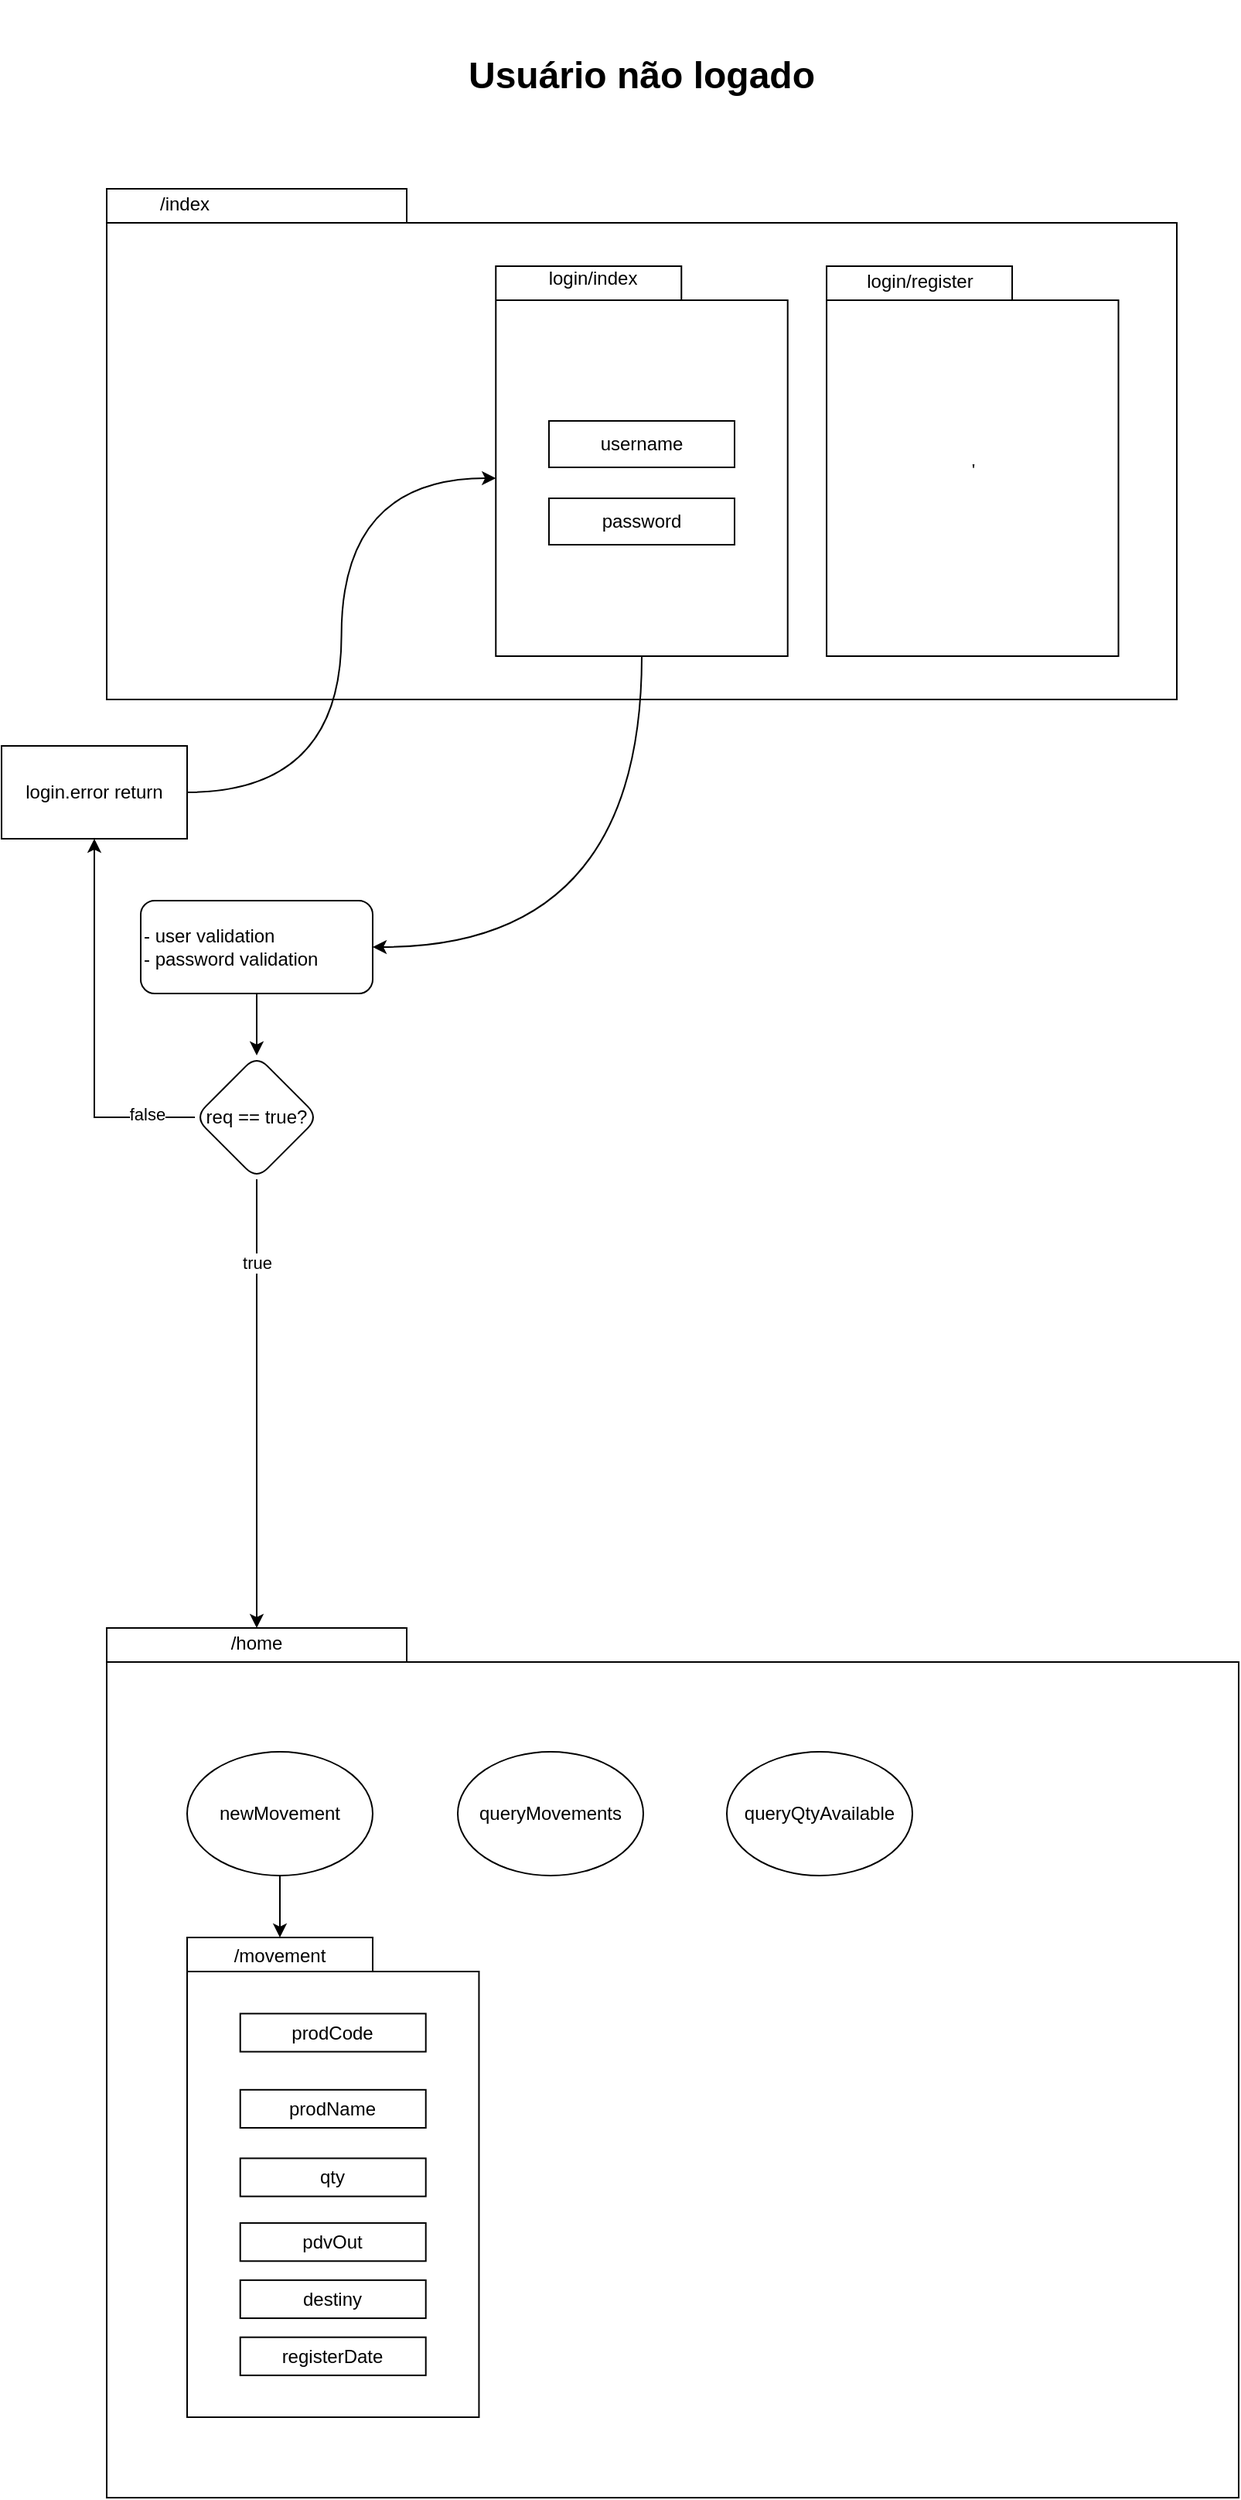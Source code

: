 <mxfile version="24.2.3" type="github">
  <diagram id="Cdq9gh6w16xjQNnT8B2B" name="Página-1">
    <mxGraphModel dx="2049" dy="1054" grid="1" gridSize="10" guides="1" tooltips="1" connect="1" arrows="1" fold="1" page="1" pageScale="1" pageWidth="827" pageHeight="1169" math="0" shadow="0">
      <root>
        <mxCell id="0" />
        <mxCell id="1" parent="0" />
        <mxCell id="K-QqXcRYmntDYhfENasQ-1" value="&lt;h3&gt;&lt;b&gt;&lt;font style=&quot;font-size: 24px;&quot;&gt;Usuário não logado&lt;/font&gt;&lt;/b&gt;&lt;/h3&gt;" style="text;html=1;align=center;verticalAlign=middle;whiteSpace=wrap;rounded=0;fontSize=25;" parent="1" vertex="1">
          <mxGeometry x="234" y="30" width="360" height="50" as="geometry" />
        </mxCell>
        <mxCell id="K-QqXcRYmntDYhfENasQ-58" value="" style="shape=folder;fontStyle=1;spacingTop=10;tabWidth=194;tabHeight=22;tabPosition=left;html=1;rounded=0;shadow=0;comic=0;labelBackgroundColor=none;strokeWidth=1;fillColor=none;fontFamily=Verdana;fontSize=10;align=center;direction=east;" parent="1" vertex="1">
          <mxGeometry x="68" y="1060" width="732" height="562" as="geometry" />
        </mxCell>
        <mxCell id="K-QqXcRYmntDYhfENasQ-71" value="" style="group" parent="1" vertex="1" connectable="0">
          <mxGeometry x="68" y="130" width="692" height="330" as="geometry" />
        </mxCell>
        <mxCell id="K-QqXcRYmntDYhfENasQ-69" value="" style="shape=folder;fontStyle=1;spacingTop=10;tabWidth=194;tabHeight=22;tabPosition=left;html=1;rounded=0;shadow=0;comic=0;labelBackgroundColor=none;strokeWidth=1;fillColor=none;fontFamily=Verdana;fontSize=10;align=center;" parent="K-QqXcRYmntDYhfENasQ-71" vertex="1">
          <mxGeometry width="692.0" height="330" as="geometry" />
        </mxCell>
        <mxCell id="K-QqXcRYmntDYhfENasQ-70" value="/index" style="text;html=1;align=center;verticalAlign=middle;whiteSpace=wrap;rounded=0;" parent="K-QqXcRYmntDYhfENasQ-71" vertex="1">
          <mxGeometry x="12.582" width="75.491" height="20" as="geometry" />
        </mxCell>
        <mxCell id="K-QqXcRYmntDYhfENasQ-62" value="" style="group;align=left;" parent="K-QqXcRYmntDYhfENasQ-71" vertex="1" connectable="0">
          <mxGeometry x="251.636" y="50" width="188.727" height="252" as="geometry" />
        </mxCell>
        <mxCell id="K-QqXcRYmntDYhfENasQ-59" value="&#39;" style="shape=folder;fontStyle=1;spacingTop=10;tabWidth=120;tabHeight=22;tabPosition=left;html=1;rounded=0;shadow=0;comic=0;labelBackgroundColor=none;strokeWidth=1;fillColor=none;fontFamily=Verdana;fontSize=10;align=center;" parent="K-QqXcRYmntDYhfENasQ-62" vertex="1">
          <mxGeometry width="188.727" height="252" as="geometry" />
        </mxCell>
        <mxCell id="K-QqXcRYmntDYhfENasQ-61" value="login/index" style="text;html=1;align=center;verticalAlign=middle;whiteSpace=wrap;rounded=0;" parent="K-QqXcRYmntDYhfENasQ-62" vertex="1">
          <mxGeometry x="31.455" width="62.909" height="16.689" as="geometry" />
        </mxCell>
        <mxCell id="K-QqXcRYmntDYhfENasQ-84" value="username" style="rounded=0;whiteSpace=wrap;html=1;" parent="K-QqXcRYmntDYhfENasQ-62" vertex="1">
          <mxGeometry x="34.36" y="100" width="120" height="30" as="geometry" />
        </mxCell>
        <mxCell id="K-QqXcRYmntDYhfENasQ-85" value="password" style="rounded=0;whiteSpace=wrap;html=1;" parent="K-QqXcRYmntDYhfENasQ-62" vertex="1">
          <mxGeometry x="34.36" y="150" width="120" height="30" as="geometry" />
        </mxCell>
        <mxCell id="K-QqXcRYmntDYhfENasQ-73" value="" style="group" parent="K-QqXcRYmntDYhfENasQ-71" vertex="1" connectable="0">
          <mxGeometry x="465.527" y="50" width="188.727" height="252" as="geometry" />
        </mxCell>
        <mxCell id="K-QqXcRYmntDYhfENasQ-64" value="&#39;" style="shape=folder;fontStyle=1;spacingTop=10;tabWidth=120;tabHeight=22;tabPosition=left;html=1;rounded=0;shadow=0;comic=0;labelBackgroundColor=none;strokeWidth=1;fillColor=none;fontFamily=Verdana;fontSize=10;align=center;" parent="K-QqXcRYmntDYhfENasQ-73" vertex="1">
          <mxGeometry width="188.727" height="252.0" as="geometry" />
        </mxCell>
        <mxCell id="K-QqXcRYmntDYhfENasQ-65" value="login/register" style="text;html=1;align=center;verticalAlign=middle;whiteSpace=wrap;rounded=0;" parent="K-QqXcRYmntDYhfENasQ-73" vertex="1">
          <mxGeometry x="16.475" width="88.073" height="20" as="geometry" />
        </mxCell>
        <mxCell id="K-QqXcRYmntDYhfENasQ-79" value="" style="edgeStyle=orthogonalEdgeStyle;rounded=0;orthogonalLoop=1;jettySize=auto;html=1;" parent="1" source="K-QqXcRYmntDYhfENasQ-76" target="K-QqXcRYmntDYhfENasQ-78" edge="1">
          <mxGeometry relative="1" as="geometry" />
        </mxCell>
        <mxCell id="K-QqXcRYmntDYhfENasQ-76" value="- user validation&lt;div&gt;- password validation&lt;/div&gt;" style="rounded=1;whiteSpace=wrap;html=1;align=left;" parent="1" vertex="1">
          <mxGeometry x="90" y="590" width="150" height="60" as="geometry" />
        </mxCell>
        <mxCell id="K-QqXcRYmntDYhfENasQ-74" style="edgeStyle=orthogonalEdgeStyle;rounded=0;orthogonalLoop=1;jettySize=auto;html=1;curved=1;entryX=1;entryY=0.5;entryDx=0;entryDy=0;exitX=0.5;exitY=1;exitDx=0;exitDy=0;exitPerimeter=0;" parent="1" source="K-QqXcRYmntDYhfENasQ-59" target="K-QqXcRYmntDYhfENasQ-76" edge="1">
          <mxGeometry relative="1" as="geometry">
            <mxPoint x="490" y="580" as="targetPoint" />
          </mxGeometry>
        </mxCell>
        <mxCell id="K-QqXcRYmntDYhfENasQ-80" style="edgeStyle=orthogonalEdgeStyle;rounded=0;orthogonalLoop=1;jettySize=auto;html=1;" parent="1" source="K-QqXcRYmntDYhfENasQ-78" target="K-QqXcRYmntDYhfENasQ-81" edge="1">
          <mxGeometry relative="1" as="geometry">
            <mxPoint x="40" y="500" as="targetPoint" />
          </mxGeometry>
        </mxCell>
        <mxCell id="K-QqXcRYmntDYhfENasQ-82" value="false" style="edgeLabel;html=1;align=center;verticalAlign=middle;resizable=0;points=[];" parent="K-QqXcRYmntDYhfENasQ-80" vertex="1" connectable="0">
          <mxGeometry x="-0.746" y="-2" relative="1" as="geometry">
            <mxPoint as="offset" />
          </mxGeometry>
        </mxCell>
        <mxCell id="K-QqXcRYmntDYhfENasQ-78" value="req == true?" style="rhombus;whiteSpace=wrap;html=1;align=center;rounded=1;" parent="1" vertex="1">
          <mxGeometry x="125" y="690" width="80" height="80" as="geometry" />
        </mxCell>
        <mxCell id="K-QqXcRYmntDYhfENasQ-81" value="login.error return" style="rounded=0;whiteSpace=wrap;html=1;" parent="1" vertex="1">
          <mxGeometry y="490" width="120" height="60" as="geometry" />
        </mxCell>
        <mxCell id="K-QqXcRYmntDYhfENasQ-83" style="rounded=1;orthogonalLoop=1;jettySize=auto;html=1;entryX=0;entryY=0;entryDx=0;entryDy=137;entryPerimeter=0;edgeStyle=orthogonalEdgeStyle;curved=1;" parent="1" source="K-QqXcRYmntDYhfENasQ-81" target="K-QqXcRYmntDYhfENasQ-59" edge="1">
          <mxGeometry relative="1" as="geometry" />
        </mxCell>
        <mxCell id="K-QqXcRYmntDYhfENasQ-86" style="edgeStyle=orthogonalEdgeStyle;rounded=0;orthogonalLoop=1;jettySize=auto;html=1;entryX=0;entryY=0;entryDx=97;entryDy=0;entryPerimeter=0;" parent="1" source="K-QqXcRYmntDYhfENasQ-78" target="K-QqXcRYmntDYhfENasQ-58" edge="1">
          <mxGeometry relative="1" as="geometry" />
        </mxCell>
        <mxCell id="K-QqXcRYmntDYhfENasQ-87" value="true" style="edgeLabel;html=1;align=center;verticalAlign=middle;resizable=0;points=[];" parent="K-QqXcRYmntDYhfENasQ-86" vertex="1" connectable="0">
          <mxGeometry x="-0.63" relative="1" as="geometry">
            <mxPoint as="offset" />
          </mxGeometry>
        </mxCell>
        <mxCell id="K-QqXcRYmntDYhfENasQ-88" value="/home" style="text;html=1;align=center;verticalAlign=middle;whiteSpace=wrap;rounded=0;" parent="1" vertex="1">
          <mxGeometry x="135" y="1060" width="60" height="20" as="geometry" />
        </mxCell>
        <mxCell id="K-QqXcRYmntDYhfENasQ-89" value="newMovement" style="ellipse;whiteSpace=wrap;html=1;" parent="1" vertex="1">
          <mxGeometry x="120" y="1140" width="120" height="80" as="geometry" />
        </mxCell>
        <mxCell id="K-QqXcRYmntDYhfENasQ-90" value="queryMovements" style="ellipse;whiteSpace=wrap;html=1;" parent="1" vertex="1">
          <mxGeometry x="295" y="1140" width="120" height="80" as="geometry" />
        </mxCell>
        <mxCell id="K-QqXcRYmntDYhfENasQ-91" value="queryQtyAvailable" style="ellipse;whiteSpace=wrap;html=1;" parent="1" vertex="1">
          <mxGeometry x="469" y="1140" width="120" height="80" as="geometry" />
        </mxCell>
        <mxCell id="K-QqXcRYmntDYhfENasQ-92" value="" style="group;direction=west;" parent="1" vertex="1" connectable="0">
          <mxGeometry x="120" y="1260" width="188.73" height="310" as="geometry" />
        </mxCell>
        <mxCell id="K-QqXcRYmntDYhfENasQ-93" value="" style="shape=folder;fontStyle=1;spacingTop=10;tabWidth=120;tabHeight=22;tabPosition=left;html=1;rounded=0;shadow=0;comic=0;labelBackgroundColor=none;strokeWidth=1;fillColor=none;fontFamily=Verdana;fontSize=10;align=center;" parent="K-QqXcRYmntDYhfENasQ-92" vertex="1">
          <mxGeometry width="188.73" height="310.0" as="geometry" />
        </mxCell>
        <mxCell id="K-QqXcRYmntDYhfENasQ-94" value="/movement" style="text;html=1;align=center;verticalAlign=middle;whiteSpace=wrap;rounded=0;" parent="K-QqXcRYmntDYhfENasQ-92" vertex="1">
          <mxGeometry x="16.476" width="88.074" height="24.603" as="geometry" />
        </mxCell>
        <mxCell id="K-QqXcRYmntDYhfENasQ-95" value="prodCode" style="rounded=0;whiteSpace=wrap;html=1;" parent="K-QqXcRYmntDYhfENasQ-92" vertex="1">
          <mxGeometry x="34.36" y="49.206" width="120.002" height="24.603" as="geometry" />
        </mxCell>
        <mxCell id="K-QqXcRYmntDYhfENasQ-96" value="prodName" style="rounded=0;whiteSpace=wrap;html=1;" parent="K-QqXcRYmntDYhfENasQ-92" vertex="1">
          <mxGeometry x="34.36" y="98.413" width="120.002" height="24.603" as="geometry" />
        </mxCell>
        <mxCell id="QtAiko1NjxKAXrGFvOqW-4" value="qty" style="rounded=0;whiteSpace=wrap;html=1;" vertex="1" parent="K-QqXcRYmntDYhfENasQ-92">
          <mxGeometry x="34.36" y="142.698" width="120.002" height="24.603" as="geometry" />
        </mxCell>
        <mxCell id="QtAiko1NjxKAXrGFvOqW-5" value="pdvOut" style="rounded=0;whiteSpace=wrap;html=1;" vertex="1" parent="K-QqXcRYmntDYhfENasQ-92">
          <mxGeometry x="34.36" y="184.524" width="120.002" height="24.603" as="geometry" />
        </mxCell>
        <mxCell id="QtAiko1NjxKAXrGFvOqW-6" value="destiny" style="rounded=0;whiteSpace=wrap;html=1;" vertex="1" parent="K-QqXcRYmntDYhfENasQ-92">
          <mxGeometry x="34.36" y="221.429" width="120.002" height="24.603" as="geometry" />
        </mxCell>
        <mxCell id="QtAiko1NjxKAXrGFvOqW-7" value="registerDate" style="rounded=0;whiteSpace=wrap;html=1;" vertex="1" parent="K-QqXcRYmntDYhfENasQ-92">
          <mxGeometry x="34.36" y="258.333" width="120.002" height="24.603" as="geometry" />
        </mxCell>
        <mxCell id="QtAiko1NjxKAXrGFvOqW-3" style="edgeStyle=orthogonalEdgeStyle;rounded=0;orthogonalLoop=1;jettySize=auto;html=1;entryX=0;entryY=0;entryDx=60;entryDy=0;entryPerimeter=0;" edge="1" parent="1" source="K-QqXcRYmntDYhfENasQ-89" target="K-QqXcRYmntDYhfENasQ-93">
          <mxGeometry relative="1" as="geometry" />
        </mxCell>
      </root>
    </mxGraphModel>
  </diagram>
</mxfile>
